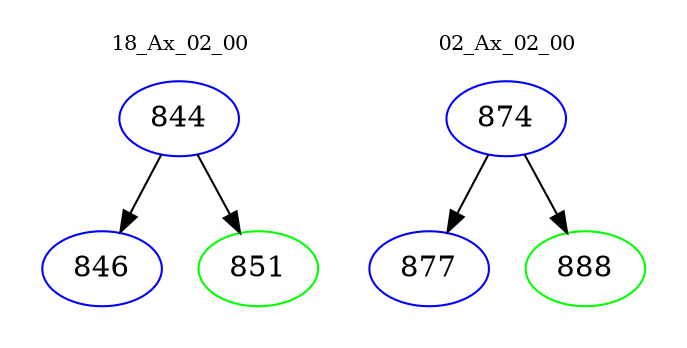 digraph{
subgraph cluster_0 {
color = white
label = "18_Ax_02_00";
fontsize=10;
T0_844 [label="844", color="blue"]
T0_844 -> T0_846 [color="black"]
T0_846 [label="846", color="blue"]
T0_844 -> T0_851 [color="black"]
T0_851 [label="851", color="green"]
}
subgraph cluster_1 {
color = white
label = "02_Ax_02_00";
fontsize=10;
T1_874 [label="874", color="blue"]
T1_874 -> T1_877 [color="black"]
T1_877 [label="877", color="blue"]
T1_874 -> T1_888 [color="black"]
T1_888 [label="888", color="green"]
}
}
